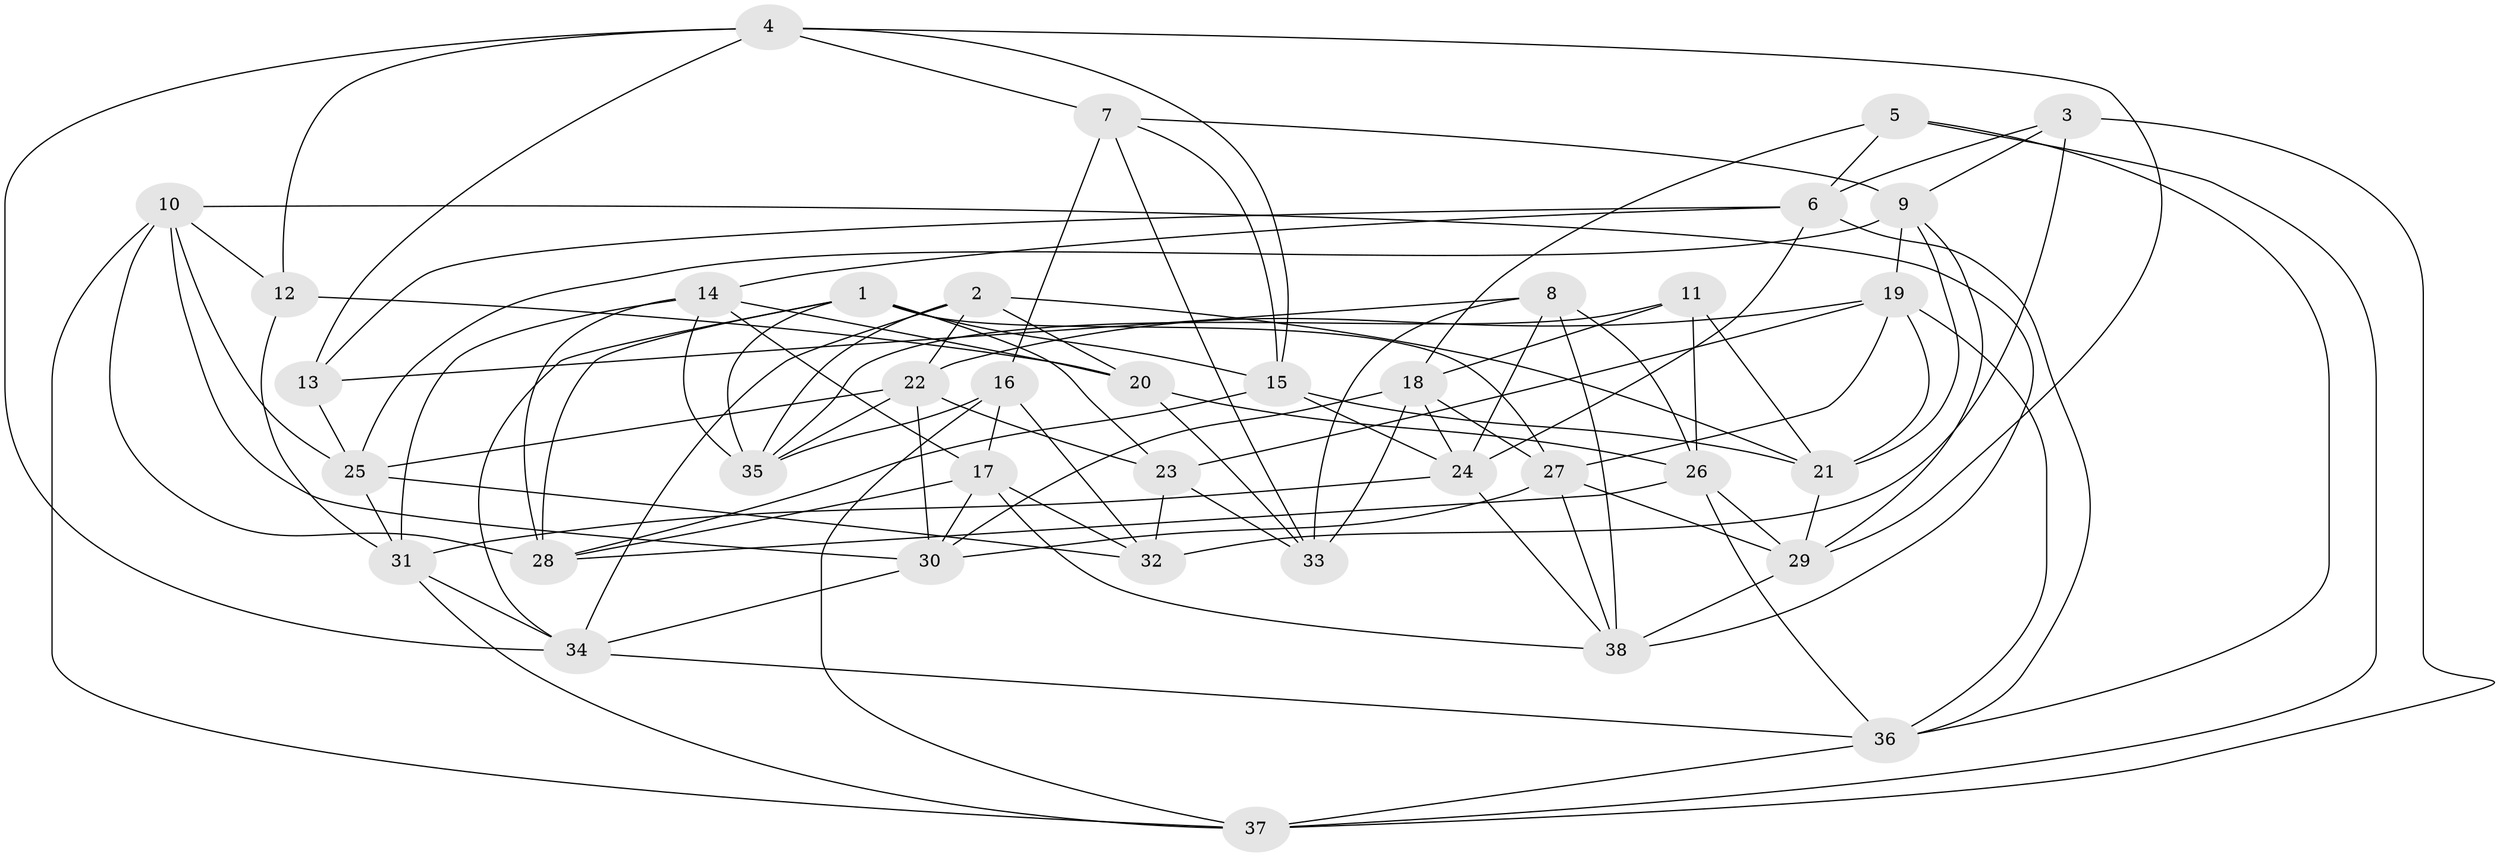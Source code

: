 // original degree distribution, {4: 1.0}
// Generated by graph-tools (version 1.1) at 2025/26/03/09/25 03:26:52]
// undirected, 38 vertices, 105 edges
graph export_dot {
graph [start="1"]
  node [color=gray90,style=filled];
  1;
  2;
  3;
  4;
  5;
  6;
  7;
  8;
  9;
  10;
  11;
  12;
  13;
  14;
  15;
  16;
  17;
  18;
  19;
  20;
  21;
  22;
  23;
  24;
  25;
  26;
  27;
  28;
  29;
  30;
  31;
  32;
  33;
  34;
  35;
  36;
  37;
  38;
  1 -- 15 [weight=1.0];
  1 -- 23 [weight=1.0];
  1 -- 27 [weight=1.0];
  1 -- 28 [weight=1.0];
  1 -- 34 [weight=1.0];
  1 -- 35 [weight=1.0];
  2 -- 20 [weight=2.0];
  2 -- 21 [weight=1.0];
  2 -- 22 [weight=1.0];
  2 -- 34 [weight=1.0];
  2 -- 35 [weight=1.0];
  3 -- 6 [weight=1.0];
  3 -- 9 [weight=1.0];
  3 -- 32 [weight=1.0];
  3 -- 37 [weight=1.0];
  4 -- 7 [weight=1.0];
  4 -- 12 [weight=1.0];
  4 -- 13 [weight=1.0];
  4 -- 15 [weight=1.0];
  4 -- 29 [weight=1.0];
  4 -- 34 [weight=1.0];
  5 -- 6 [weight=1.0];
  5 -- 18 [weight=1.0];
  5 -- 36 [weight=1.0];
  5 -- 37 [weight=1.0];
  6 -- 13 [weight=1.0];
  6 -- 14 [weight=1.0];
  6 -- 24 [weight=1.0];
  6 -- 36 [weight=1.0];
  7 -- 9 [weight=1.0];
  7 -- 15 [weight=1.0];
  7 -- 16 [weight=2.0];
  7 -- 33 [weight=1.0];
  8 -- 13 [weight=1.0];
  8 -- 24 [weight=1.0];
  8 -- 26 [weight=1.0];
  8 -- 33 [weight=2.0];
  8 -- 38 [weight=1.0];
  9 -- 19 [weight=1.0];
  9 -- 21 [weight=1.0];
  9 -- 25 [weight=1.0];
  9 -- 29 [weight=1.0];
  10 -- 12 [weight=1.0];
  10 -- 25 [weight=1.0];
  10 -- 28 [weight=1.0];
  10 -- 30 [weight=1.0];
  10 -- 37 [weight=1.0];
  10 -- 38 [weight=1.0];
  11 -- 18 [weight=1.0];
  11 -- 21 [weight=1.0];
  11 -- 26 [weight=1.0];
  11 -- 35 [weight=1.0];
  12 -- 20 [weight=1.0];
  12 -- 31 [weight=1.0];
  13 -- 25 [weight=1.0];
  14 -- 17 [weight=1.0];
  14 -- 20 [weight=1.0];
  14 -- 28 [weight=1.0];
  14 -- 31 [weight=1.0];
  14 -- 35 [weight=1.0];
  15 -- 21 [weight=1.0];
  15 -- 24 [weight=1.0];
  15 -- 28 [weight=1.0];
  16 -- 17 [weight=1.0];
  16 -- 32 [weight=1.0];
  16 -- 35 [weight=1.0];
  16 -- 37 [weight=1.0];
  17 -- 28 [weight=1.0];
  17 -- 30 [weight=1.0];
  17 -- 32 [weight=1.0];
  17 -- 38 [weight=1.0];
  18 -- 24 [weight=1.0];
  18 -- 27 [weight=1.0];
  18 -- 30 [weight=1.0];
  18 -- 33 [weight=1.0];
  19 -- 21 [weight=1.0];
  19 -- 22 [weight=1.0];
  19 -- 23 [weight=1.0];
  19 -- 27 [weight=1.0];
  19 -- 36 [weight=1.0];
  20 -- 26 [weight=1.0];
  20 -- 33 [weight=1.0];
  21 -- 29 [weight=1.0];
  22 -- 23 [weight=1.0];
  22 -- 25 [weight=1.0];
  22 -- 30 [weight=1.0];
  22 -- 35 [weight=1.0];
  23 -- 32 [weight=2.0];
  23 -- 33 [weight=1.0];
  24 -- 31 [weight=1.0];
  24 -- 38 [weight=1.0];
  25 -- 31 [weight=1.0];
  25 -- 32 [weight=1.0];
  26 -- 28 [weight=1.0];
  26 -- 29 [weight=1.0];
  26 -- 36 [weight=1.0];
  27 -- 29 [weight=1.0];
  27 -- 30 [weight=1.0];
  27 -- 38 [weight=1.0];
  29 -- 38 [weight=1.0];
  30 -- 34 [weight=1.0];
  31 -- 34 [weight=1.0];
  31 -- 37 [weight=1.0];
  34 -- 36 [weight=1.0];
  36 -- 37 [weight=1.0];
}
